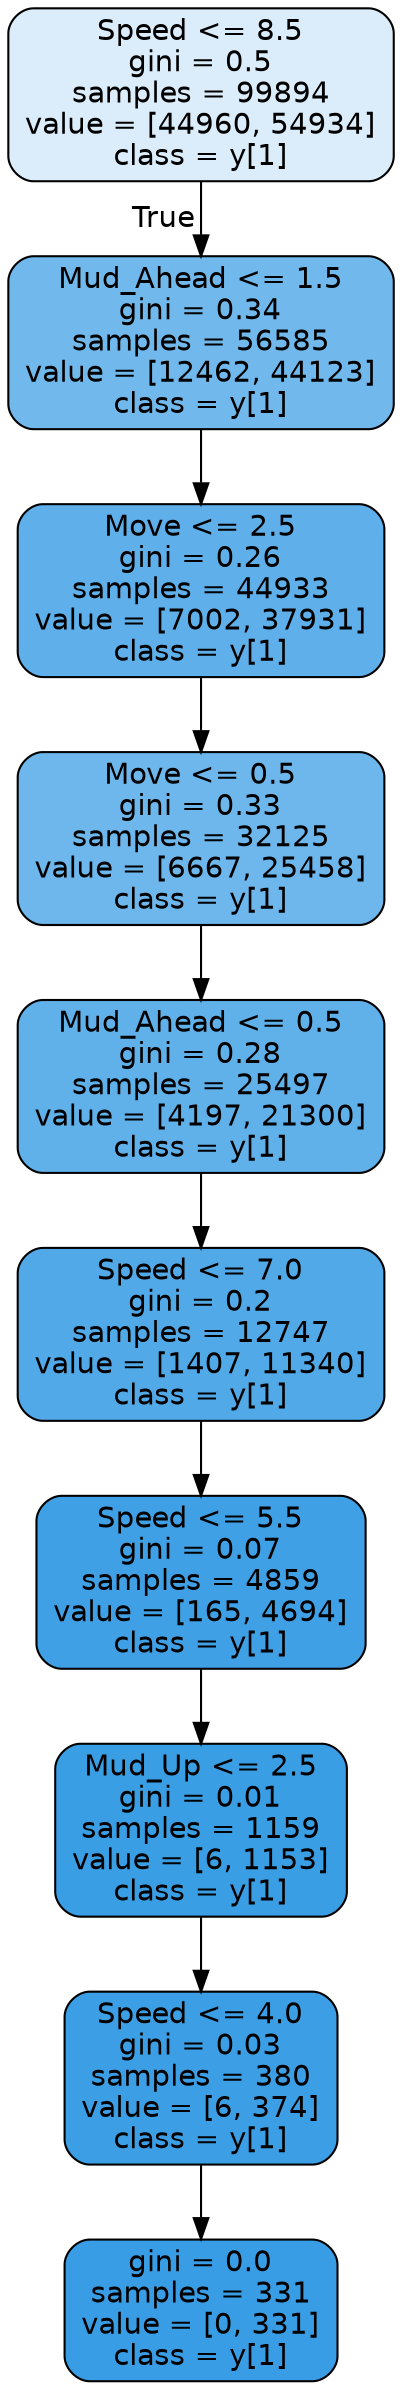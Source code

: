 digraph Tree {
node [shape=box, style="filled, rounded", color="black", fontname=helvetica] ;
edge [fontname=helvetica] ;
0 [label="Speed <= 8.5\ngini = 0.5\nsamples = 99894\nvalue = [44960, 54934]\nclass = y[1]", fillcolor="#dbedfa"] ;
1 [label="Mud_Ahead <= 1.5\ngini = 0.34\nsamples = 56585\nvalue = [12462, 44123]\nclass = y[1]", fillcolor="#71b9ec"] ;
0 -> 1 [labeldistance=2.5, labelangle=45, headlabel="True"] ;
2 [label="Move <= 2.5\ngini = 0.26\nsamples = 44933\nvalue = [7002, 37931]\nclass = y[1]", fillcolor="#5eafea"] ;
1 -> 2 ;
3 [label="Move <= 0.5\ngini = 0.33\nsamples = 32125\nvalue = [6667, 25458]\nclass = y[1]", fillcolor="#6db7ec"] ;
2 -> 3 ;
4 [label="Mud_Ahead <= 0.5\ngini = 0.28\nsamples = 25497\nvalue = [4197, 21300]\nclass = y[1]", fillcolor="#60b0ea"] ;
3 -> 4 ;
5 [label="Speed <= 7.0\ngini = 0.2\nsamples = 12747\nvalue = [1407, 11340]\nclass = y[1]", fillcolor="#52a9e8"] ;
4 -> 5 ;
6 [label="Speed <= 5.5\ngini = 0.07\nsamples = 4859\nvalue = [165, 4694]\nclass = y[1]", fillcolor="#40a0e6"] ;
5 -> 6 ;
7 [label="Mud_Up <= 2.5\ngini = 0.01\nsamples = 1159\nvalue = [6, 1153]\nclass = y[1]", fillcolor="#3a9ee5"] ;
6 -> 7 ;
8 [label="Speed <= 4.0\ngini = 0.03\nsamples = 380\nvalue = [6, 374]\nclass = y[1]", fillcolor="#3c9fe5"] ;
7 -> 8 ;
9 [label="gini = 0.0\nsamples = 331\nvalue = [0, 331]\nclass = y[1]", fillcolor="#399de5"] ;
8 -> 9 ;
}
